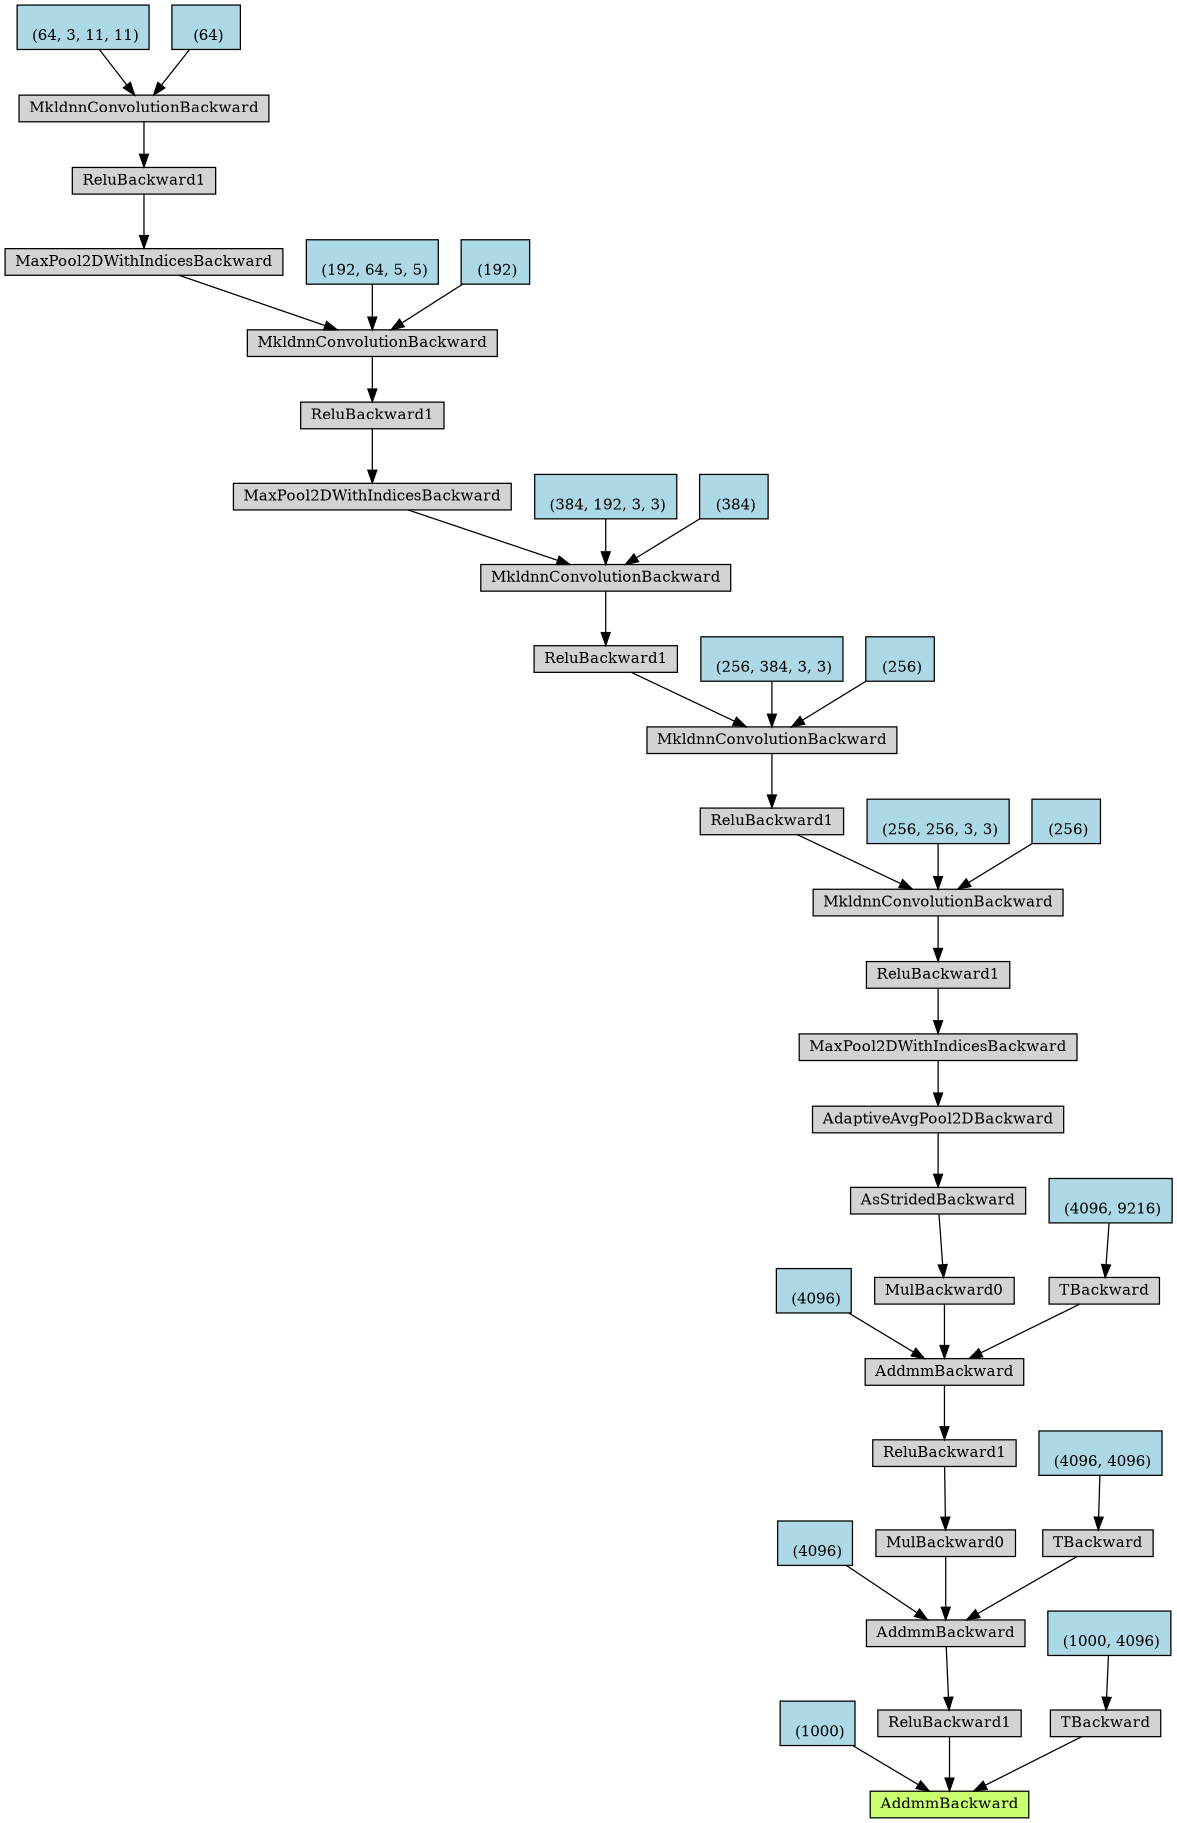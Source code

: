 digraph {
	graph [size="12.15,12.15"]
	node [align=left fontsize=12 height=0.2 ranksep=0.1 shape=box style=filled]
	140059823487408 [label=AddmmBackward fillcolor=darkolivegreen1]
	140059823487464 -> 140059823487408
	140059823487464 [label="
 (1000)" fillcolor=lightblue]
	140059823487520 -> 140059823487408
	140059823487520 [label=ReluBackward1]
	140059823487688 -> 140059823487520
	140059823487688 [label=AddmmBackward]
	140059823487912 -> 140059823487688
	140059823487912 [label="
 (4096)" fillcolor=lightblue]
	140059823487856 -> 140059823487688
	140059823487856 [label=MulBackward0]
	140059823488024 -> 140059823487856
	140059823488024 [label=ReluBackward1]
	140059823488136 -> 140059823488024
	140059823488136 [label=AddmmBackward]
	140059823488248 -> 140059823488136
	140059823488248 [label="
 (4096)" fillcolor=lightblue]
	140059823488304 -> 140059823488136
	140059823488304 [label=MulBackward0]
	140059823488472 -> 140059823488304
	140059823488472 [label=AsStridedBackward]
	140059823488584 -> 140059823488472
	140059823488584 [label=AdaptiveAvgPool2DBackward]
	140059823488696 -> 140059823488584
	140059823488696 [label=MaxPool2DWithIndicesBackward]
	140059823488808 -> 140059823488696
	140059823488808 [label=ReluBackward1]
	140059823488920 -> 140059823488808
	140059823488920 [label=MkldnnConvolutionBackward]
	140059823558728 -> 140059823488920
	140059823558728 [label=ReluBackward1]
	140059823558952 -> 140059823558728
	140059823558952 [label=MkldnnConvolutionBackward]
	140059823559064 -> 140059823558952
	140059823559064 [label=ReluBackward1]
	140059823559288 -> 140059823559064
	140059823559288 [label=MkldnnConvolutionBackward]
	140059823559400 -> 140059823559288
	140059823559400 [label=MaxPool2DWithIndicesBackward]
	140059823559624 -> 140059823559400
	140059823559624 [label=ReluBackward1]
	140059823559736 -> 140059823559624
	140059823559736 [label=MkldnnConvolutionBackward]
	140059823559848 -> 140059823559736
	140059823559848 [label=MaxPool2DWithIndicesBackward]
	140059823560072 -> 140059823559848
	140059823560072 [label=ReluBackward1]
	140059823560184 -> 140059823560072
	140059823560184 [label=MkldnnConvolutionBackward]
	140059823560296 -> 140059823560184
	140059823560296 [label="
 (64, 3, 11, 11)" fillcolor=lightblue]
	140059823560352 -> 140059823560184
	140059823560352 [label="
 (64)" fillcolor=lightblue]
	140059823559904 -> 140059823559736
	140059823559904 [label="
 (192, 64, 5, 5)" fillcolor=lightblue]
	140059823559960 -> 140059823559736
	140059823559960 [label="
 (192)" fillcolor=lightblue]
	140059823559456 -> 140059823559288
	140059823559456 [label="
 (384, 192, 3, 3)" fillcolor=lightblue]
	140059823559512 -> 140059823559288
	140059823559512 [label="
 (384)" fillcolor=lightblue]
	140059823559120 -> 140059823558952
	140059823559120 [label="
 (256, 384, 3, 3)" fillcolor=lightblue]
	140059823559176 -> 140059823558952
	140059823559176 [label="
 (256)" fillcolor=lightblue]
	140059823558784 -> 140059823488920
	140059823558784 [label="
 (256, 256, 3, 3)" fillcolor=lightblue]
	140059823558840 -> 140059823488920
	140059823558840 [label="
 (256)" fillcolor=lightblue]
	140059823488360 -> 140059823488136
	140059823488360 [label=TBackward]
	140059823488528 -> 140059823488360
	140059823488528 [label="
 (4096, 9216)" fillcolor=lightblue]
	140059823487744 -> 140059823487688
	140059823487744 [label=TBackward]
	140059823488080 -> 140059823487744
	140059823488080 [label="
 (4096, 4096)" fillcolor=lightblue]
	140059823487576 -> 140059823487408
	140059823487576 [label=TBackward]
	140059823487800 -> 140059823487576
	140059823487800 [label="
 (1000, 4096)" fillcolor=lightblue]
}
